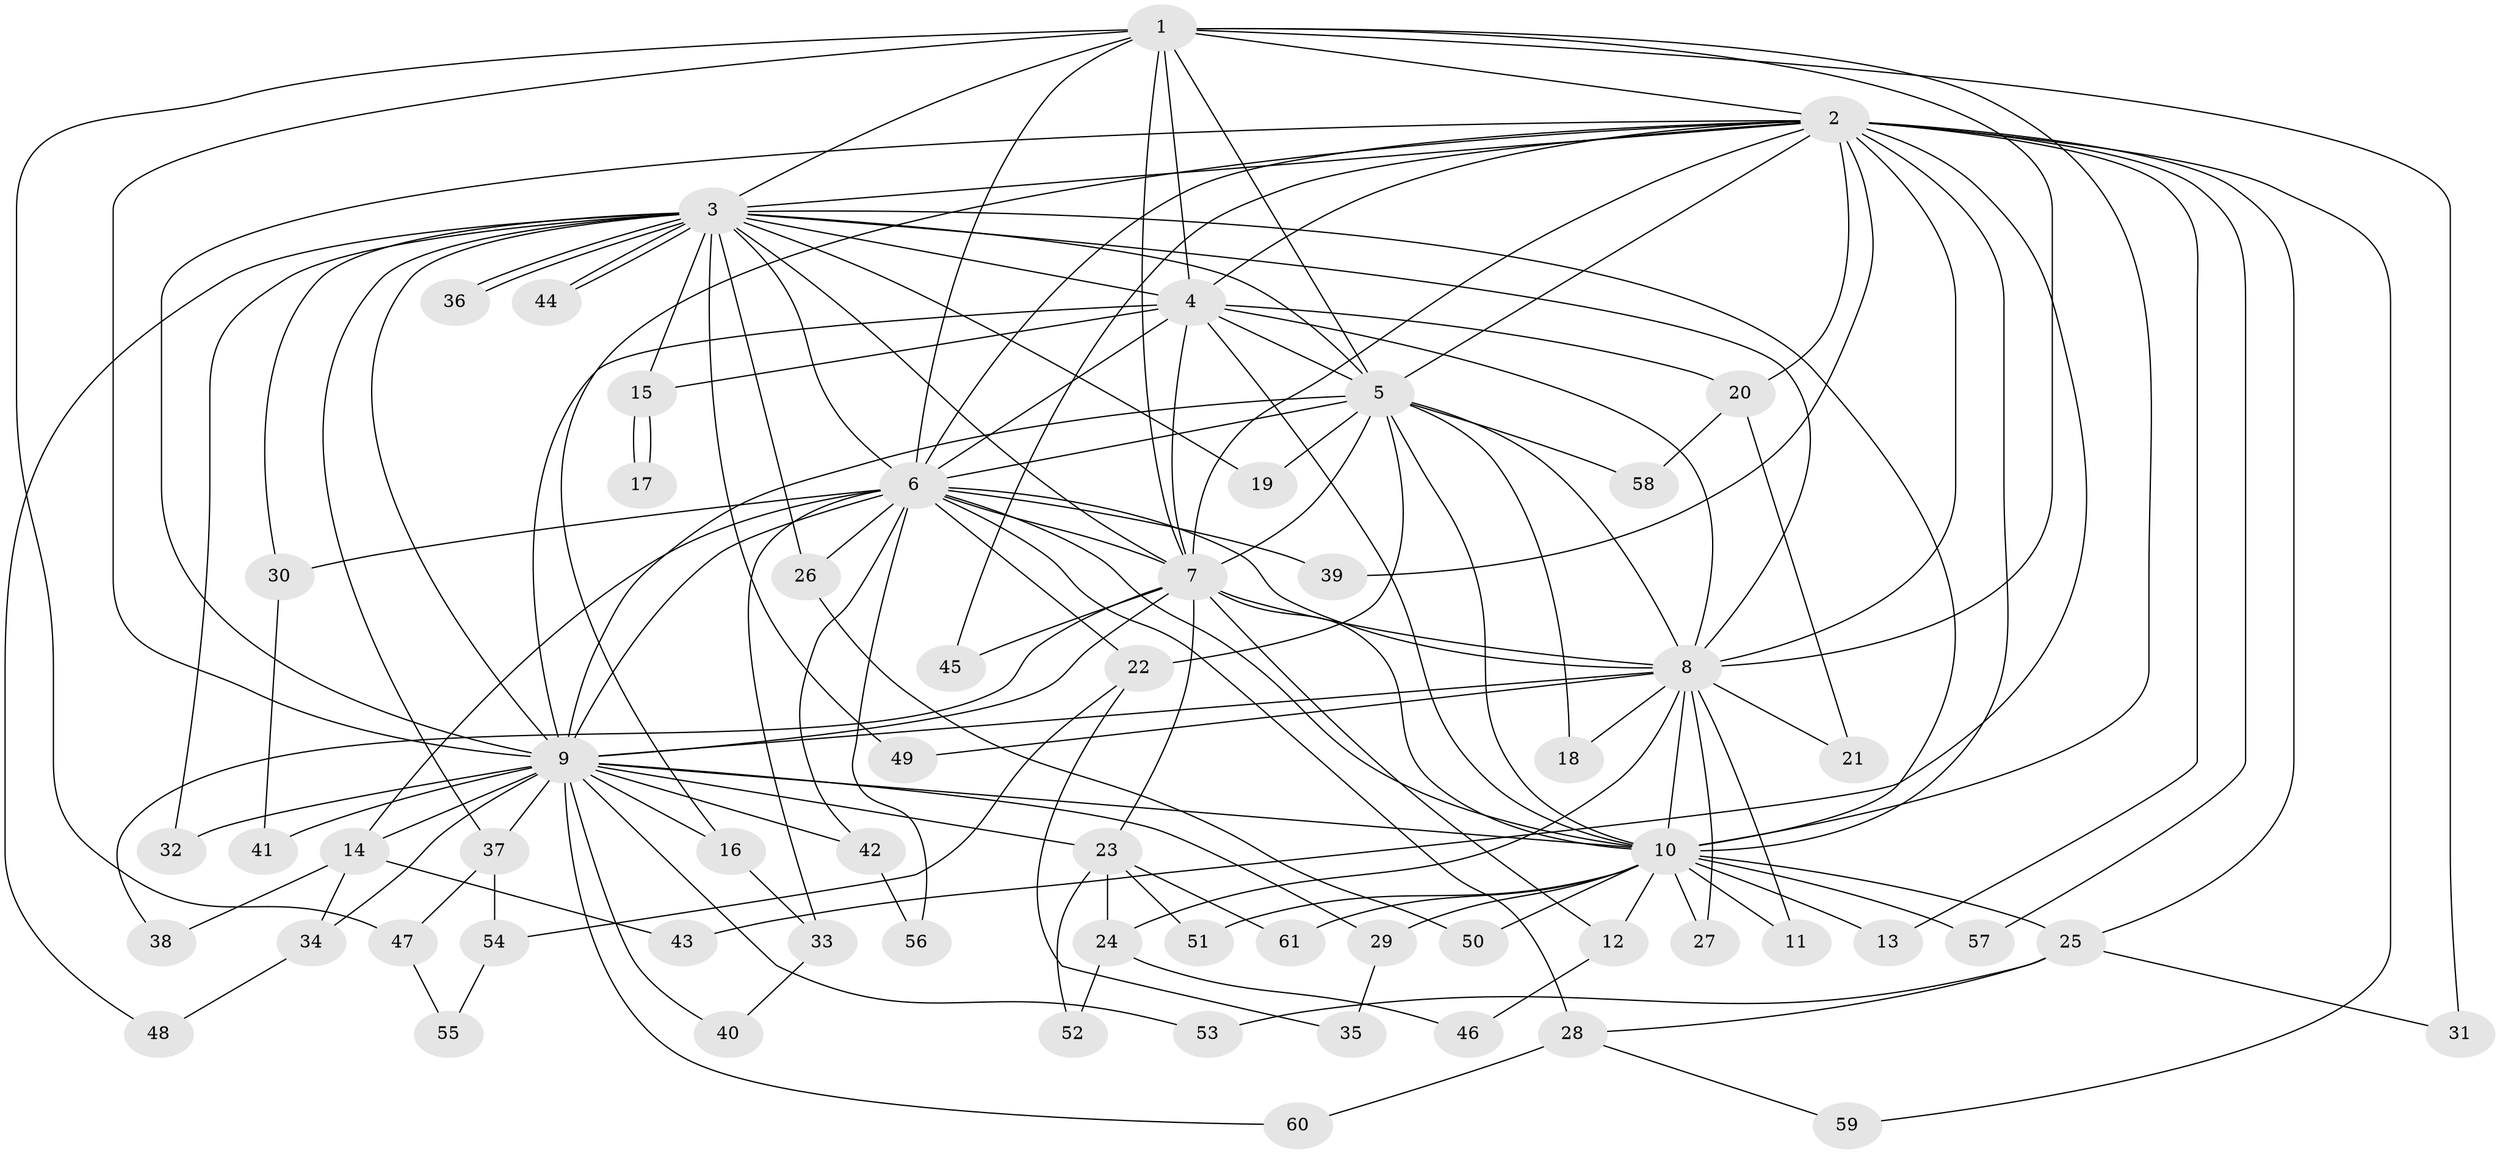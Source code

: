 // coarse degree distribution, {10: 0.023809523809523808, 17: 0.047619047619047616, 18: 0.047619047619047616, 11: 0.023809523809523808, 14: 0.023809523809523808, 13: 0.023809523809523808, 19: 0.023809523809523808, 2: 0.47619047619047616, 3: 0.19047619047619047, 4: 0.09523809523809523, 5: 0.023809523809523808}
// Generated by graph-tools (version 1.1) at 2025/41/03/06/25 10:41:38]
// undirected, 61 vertices, 147 edges
graph export_dot {
graph [start="1"]
  node [color=gray90,style=filled];
  1;
  2;
  3;
  4;
  5;
  6;
  7;
  8;
  9;
  10;
  11;
  12;
  13;
  14;
  15;
  16;
  17;
  18;
  19;
  20;
  21;
  22;
  23;
  24;
  25;
  26;
  27;
  28;
  29;
  30;
  31;
  32;
  33;
  34;
  35;
  36;
  37;
  38;
  39;
  40;
  41;
  42;
  43;
  44;
  45;
  46;
  47;
  48;
  49;
  50;
  51;
  52;
  53;
  54;
  55;
  56;
  57;
  58;
  59;
  60;
  61;
  1 -- 2;
  1 -- 3;
  1 -- 4;
  1 -- 5;
  1 -- 6;
  1 -- 7;
  1 -- 8;
  1 -- 9;
  1 -- 10;
  1 -- 31;
  1 -- 47;
  2 -- 3;
  2 -- 4;
  2 -- 5;
  2 -- 6;
  2 -- 7;
  2 -- 8;
  2 -- 9;
  2 -- 10;
  2 -- 13;
  2 -- 16;
  2 -- 20;
  2 -- 25;
  2 -- 39;
  2 -- 43;
  2 -- 45;
  2 -- 57;
  2 -- 59;
  3 -- 4;
  3 -- 5;
  3 -- 6;
  3 -- 7;
  3 -- 8;
  3 -- 9;
  3 -- 10;
  3 -- 15;
  3 -- 19;
  3 -- 26;
  3 -- 30;
  3 -- 32;
  3 -- 36;
  3 -- 36;
  3 -- 37;
  3 -- 44;
  3 -- 44;
  3 -- 48;
  3 -- 49;
  4 -- 5;
  4 -- 6;
  4 -- 7;
  4 -- 8;
  4 -- 9;
  4 -- 10;
  4 -- 15;
  4 -- 20;
  5 -- 6;
  5 -- 7;
  5 -- 8;
  5 -- 9;
  5 -- 10;
  5 -- 18;
  5 -- 19;
  5 -- 22;
  5 -- 58;
  6 -- 7;
  6 -- 8;
  6 -- 9;
  6 -- 10;
  6 -- 14;
  6 -- 22;
  6 -- 26;
  6 -- 28;
  6 -- 30;
  6 -- 33;
  6 -- 39;
  6 -- 42;
  6 -- 56;
  7 -- 8;
  7 -- 9;
  7 -- 10;
  7 -- 12;
  7 -- 23;
  7 -- 38;
  7 -- 45;
  8 -- 9;
  8 -- 10;
  8 -- 11;
  8 -- 18;
  8 -- 21;
  8 -- 24;
  8 -- 27;
  8 -- 49;
  9 -- 10;
  9 -- 14;
  9 -- 16;
  9 -- 23;
  9 -- 29;
  9 -- 32;
  9 -- 34;
  9 -- 37;
  9 -- 40;
  9 -- 41;
  9 -- 42;
  9 -- 53;
  9 -- 60;
  10 -- 11;
  10 -- 12;
  10 -- 13;
  10 -- 25;
  10 -- 27;
  10 -- 29;
  10 -- 50;
  10 -- 51;
  10 -- 57;
  10 -- 61;
  12 -- 46;
  14 -- 34;
  14 -- 38;
  14 -- 43;
  15 -- 17;
  15 -- 17;
  16 -- 33;
  20 -- 21;
  20 -- 58;
  22 -- 35;
  22 -- 54;
  23 -- 24;
  23 -- 51;
  23 -- 52;
  23 -- 61;
  24 -- 46;
  24 -- 52;
  25 -- 28;
  25 -- 31;
  25 -- 53;
  26 -- 50;
  28 -- 59;
  28 -- 60;
  29 -- 35;
  30 -- 41;
  33 -- 40;
  34 -- 48;
  37 -- 47;
  37 -- 54;
  42 -- 56;
  47 -- 55;
  54 -- 55;
}
